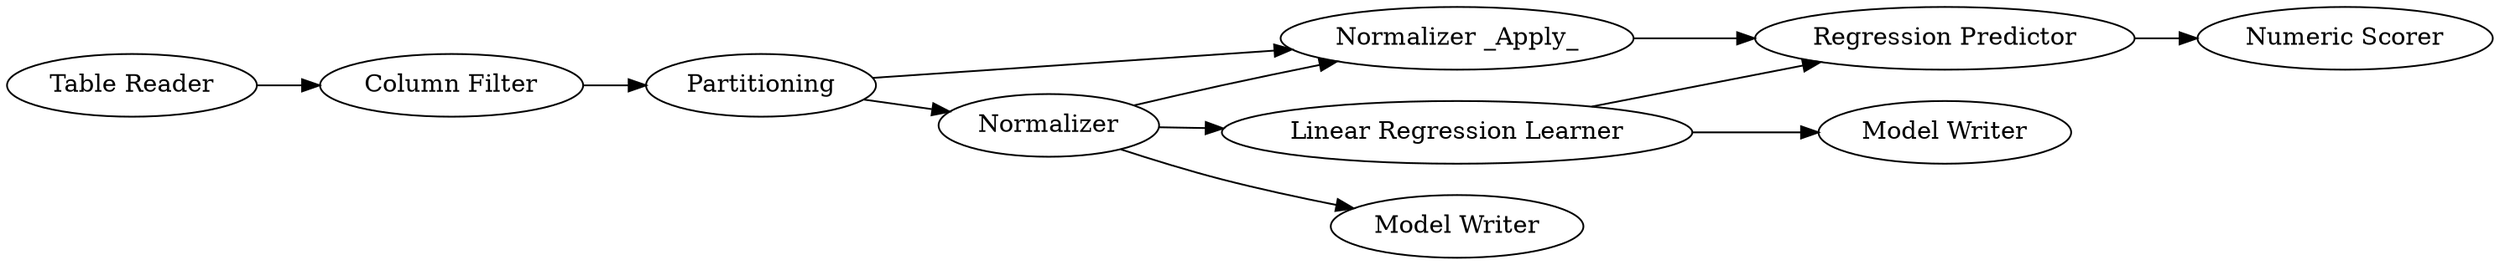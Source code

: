 digraph {
	4 -> 7
	5 -> 3
	7 -> 8
	3 -> 2
	3 -> 4
	2 -> 6
	6 -> 15
	2 -> 16
	6 -> 7
	2 -> 4
	1 -> 5
	5 [label="Column Filter"]
	16 [label="Model Writer"]
	1 [label="Table Reader"]
	7 [label="Regression Predictor"]
	4 [label="Normalizer _Apply_"]
	6 [label="Linear Regression Learner"]
	15 [label="Model Writer"]
	8 [label="Numeric Scorer"]
	3 [label=Partitioning]
	2 [label=Normalizer]
	rankdir=LR
}
